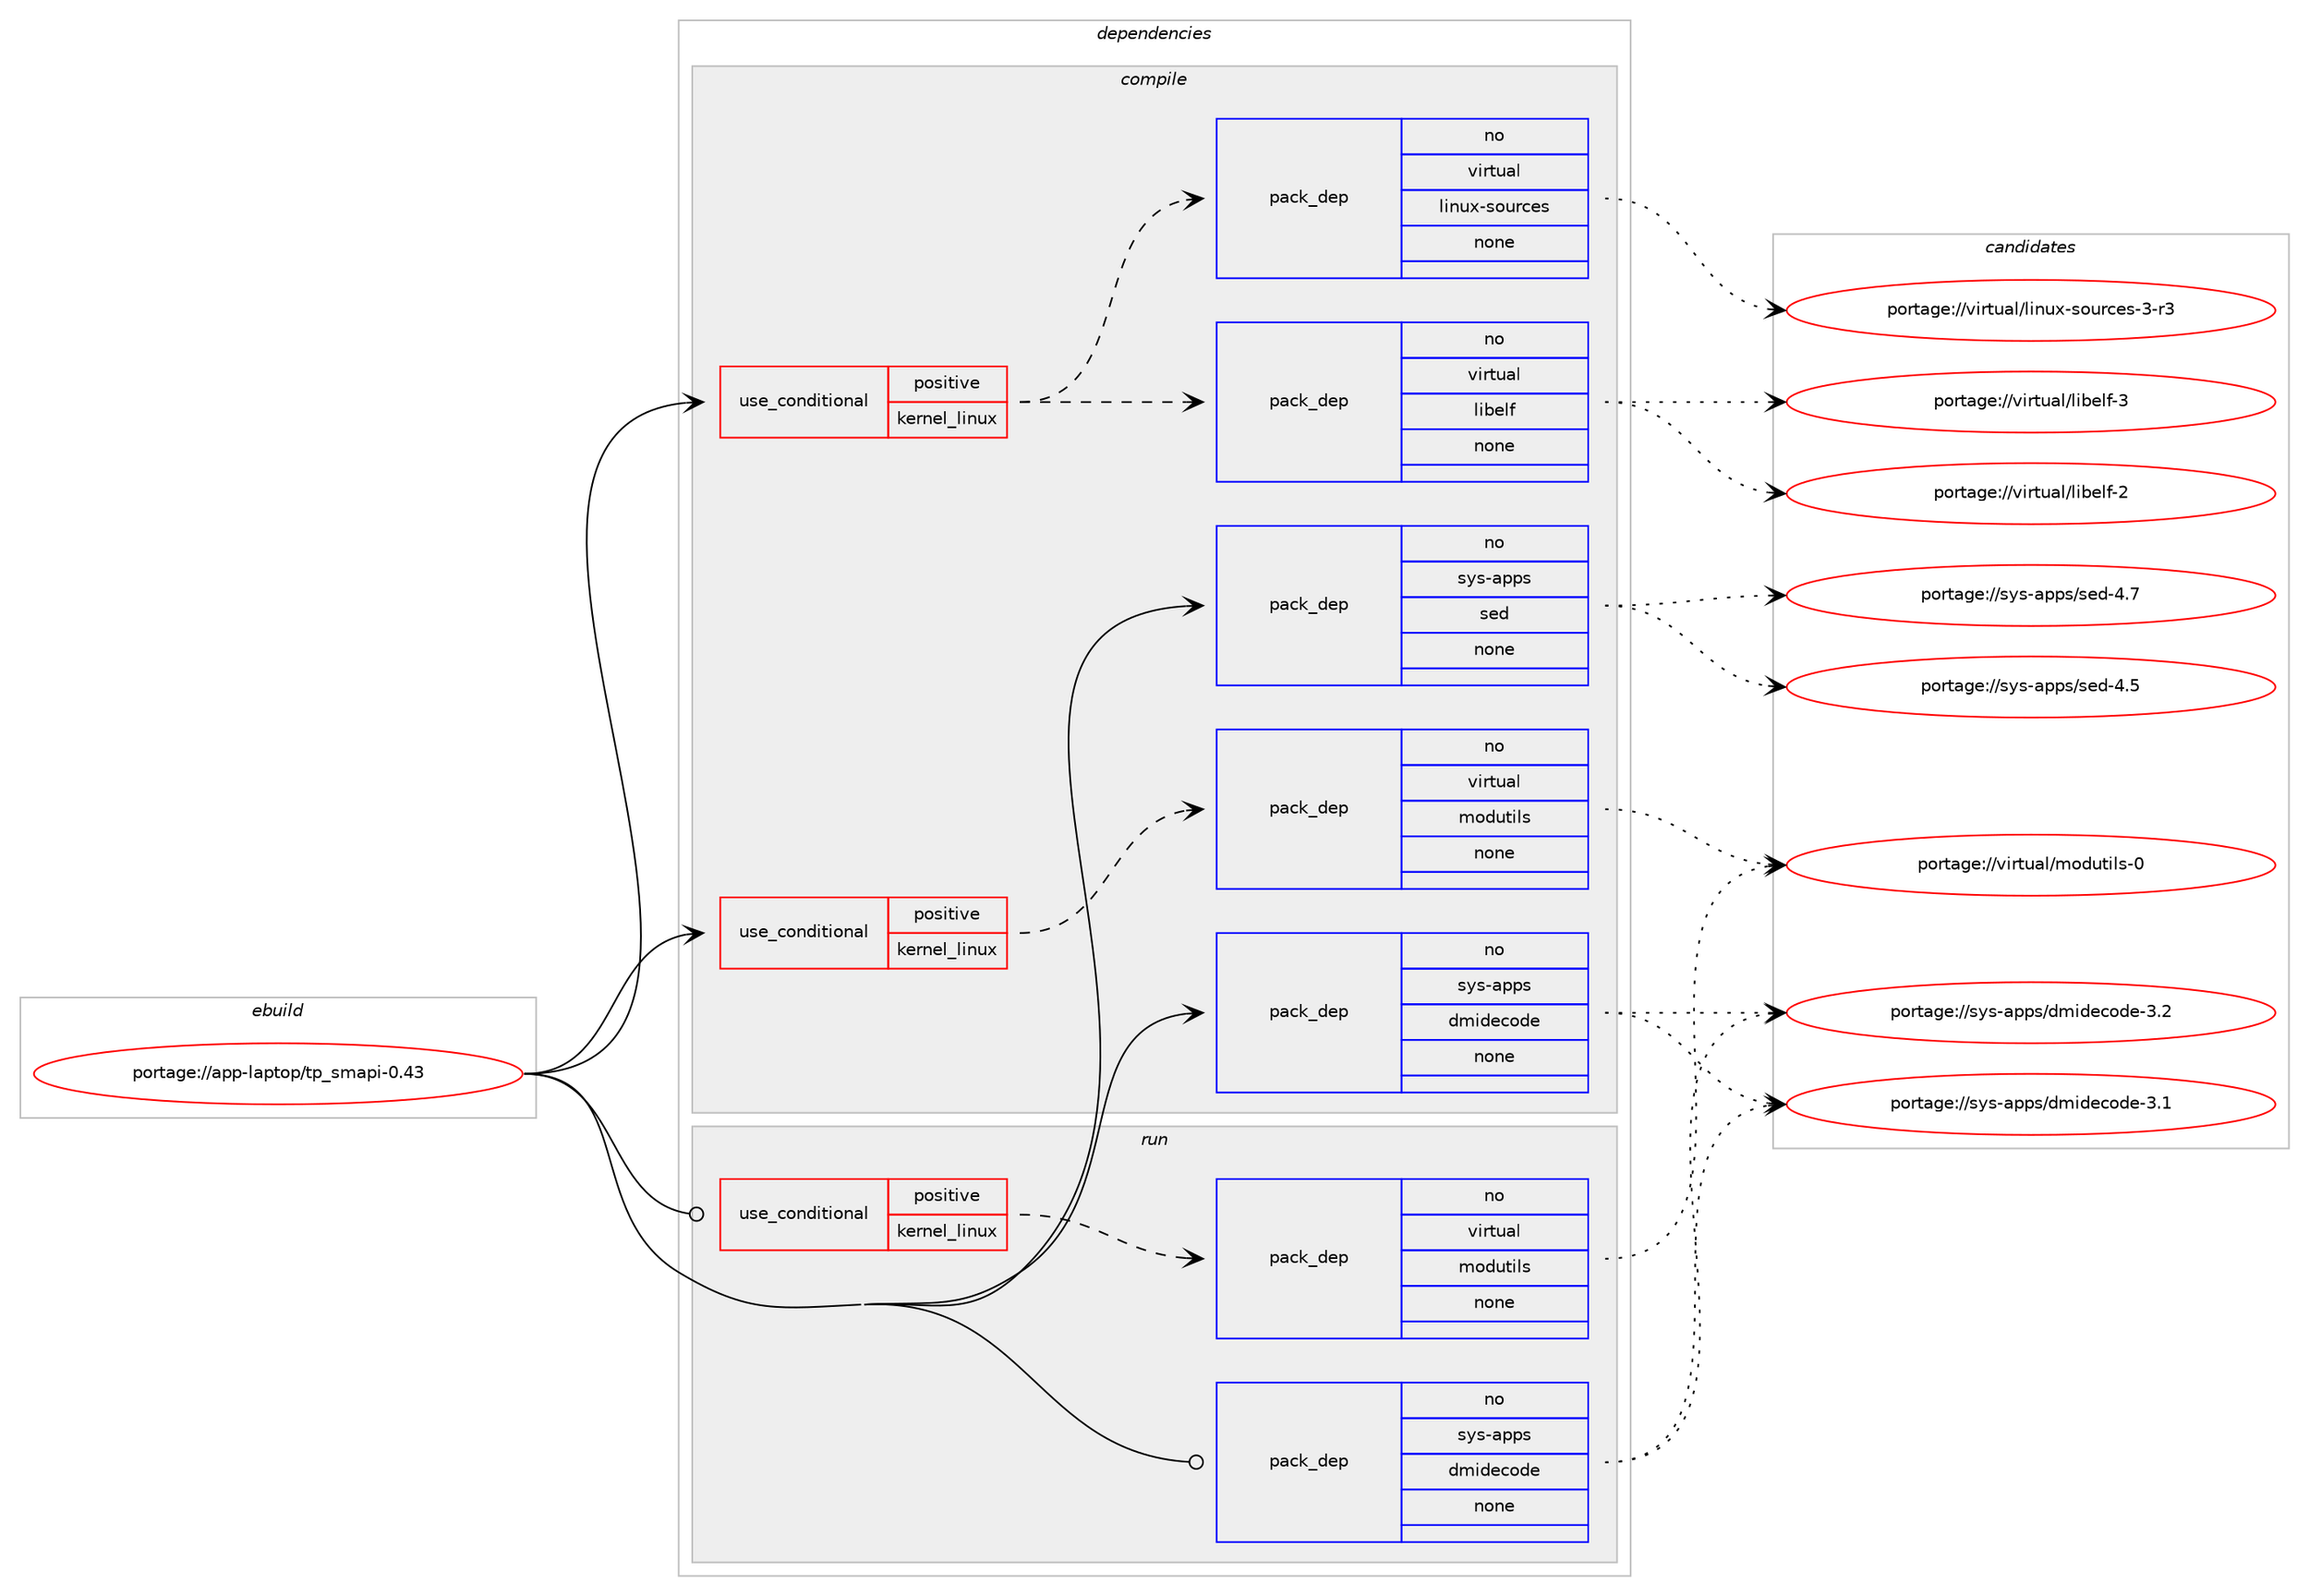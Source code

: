 digraph prolog {

# *************
# Graph options
# *************

newrank=true;
concentrate=true;
compound=true;
graph [rankdir=LR,fontname=Helvetica,fontsize=10,ranksep=1.5];#, ranksep=2.5, nodesep=0.2];
edge  [arrowhead=vee];
node  [fontname=Helvetica,fontsize=10];

# **********
# The ebuild
# **********

subgraph cluster_leftcol {
color=gray;
rank=same;
label=<<i>ebuild</i>>;
id [label="portage://app-laptop/tp_smapi-0.43", color=red, width=4, href="../app-laptop/tp_smapi-0.43.svg"];
}

# ****************
# The dependencies
# ****************

subgraph cluster_midcol {
color=gray;
label=<<i>dependencies</i>>;
subgraph cluster_compile {
fillcolor="#eeeeee";
style=filled;
label=<<i>compile</i>>;
subgraph cond144371 {
dependency616157 [label=<<TABLE BORDER="0" CELLBORDER="1" CELLSPACING="0" CELLPADDING="4"><TR><TD ROWSPAN="3" CELLPADDING="10">use_conditional</TD></TR><TR><TD>positive</TD></TR><TR><TD>kernel_linux</TD></TR></TABLE>>, shape=none, color=red];
subgraph pack463553 {
dependency616158 [label=<<TABLE BORDER="0" CELLBORDER="1" CELLSPACING="0" CELLPADDING="4" WIDTH="220"><TR><TD ROWSPAN="6" CELLPADDING="30">pack_dep</TD></TR><TR><TD WIDTH="110">no</TD></TR><TR><TD>virtual</TD></TR><TR><TD>linux-sources</TD></TR><TR><TD>none</TD></TR><TR><TD></TD></TR></TABLE>>, shape=none, color=blue];
}
dependency616157:e -> dependency616158:w [weight=20,style="dashed",arrowhead="vee"];
subgraph pack463554 {
dependency616159 [label=<<TABLE BORDER="0" CELLBORDER="1" CELLSPACING="0" CELLPADDING="4" WIDTH="220"><TR><TD ROWSPAN="6" CELLPADDING="30">pack_dep</TD></TR><TR><TD WIDTH="110">no</TD></TR><TR><TD>virtual</TD></TR><TR><TD>libelf</TD></TR><TR><TD>none</TD></TR><TR><TD></TD></TR></TABLE>>, shape=none, color=blue];
}
dependency616157:e -> dependency616159:w [weight=20,style="dashed",arrowhead="vee"];
}
id:e -> dependency616157:w [weight=20,style="solid",arrowhead="vee"];
subgraph cond144372 {
dependency616160 [label=<<TABLE BORDER="0" CELLBORDER="1" CELLSPACING="0" CELLPADDING="4"><TR><TD ROWSPAN="3" CELLPADDING="10">use_conditional</TD></TR><TR><TD>positive</TD></TR><TR><TD>kernel_linux</TD></TR></TABLE>>, shape=none, color=red];
subgraph pack463555 {
dependency616161 [label=<<TABLE BORDER="0" CELLBORDER="1" CELLSPACING="0" CELLPADDING="4" WIDTH="220"><TR><TD ROWSPAN="6" CELLPADDING="30">pack_dep</TD></TR><TR><TD WIDTH="110">no</TD></TR><TR><TD>virtual</TD></TR><TR><TD>modutils</TD></TR><TR><TD>none</TD></TR><TR><TD></TD></TR></TABLE>>, shape=none, color=blue];
}
dependency616160:e -> dependency616161:w [weight=20,style="dashed",arrowhead="vee"];
}
id:e -> dependency616160:w [weight=20,style="solid",arrowhead="vee"];
subgraph pack463556 {
dependency616162 [label=<<TABLE BORDER="0" CELLBORDER="1" CELLSPACING="0" CELLPADDING="4" WIDTH="220"><TR><TD ROWSPAN="6" CELLPADDING="30">pack_dep</TD></TR><TR><TD WIDTH="110">no</TD></TR><TR><TD>sys-apps</TD></TR><TR><TD>dmidecode</TD></TR><TR><TD>none</TD></TR><TR><TD></TD></TR></TABLE>>, shape=none, color=blue];
}
id:e -> dependency616162:w [weight=20,style="solid",arrowhead="vee"];
subgraph pack463557 {
dependency616163 [label=<<TABLE BORDER="0" CELLBORDER="1" CELLSPACING="0" CELLPADDING="4" WIDTH="220"><TR><TD ROWSPAN="6" CELLPADDING="30">pack_dep</TD></TR><TR><TD WIDTH="110">no</TD></TR><TR><TD>sys-apps</TD></TR><TR><TD>sed</TD></TR><TR><TD>none</TD></TR><TR><TD></TD></TR></TABLE>>, shape=none, color=blue];
}
id:e -> dependency616163:w [weight=20,style="solid",arrowhead="vee"];
}
subgraph cluster_compileandrun {
fillcolor="#eeeeee";
style=filled;
label=<<i>compile and run</i>>;
}
subgraph cluster_run {
fillcolor="#eeeeee";
style=filled;
label=<<i>run</i>>;
subgraph cond144373 {
dependency616164 [label=<<TABLE BORDER="0" CELLBORDER="1" CELLSPACING="0" CELLPADDING="4"><TR><TD ROWSPAN="3" CELLPADDING="10">use_conditional</TD></TR><TR><TD>positive</TD></TR><TR><TD>kernel_linux</TD></TR></TABLE>>, shape=none, color=red];
subgraph pack463558 {
dependency616165 [label=<<TABLE BORDER="0" CELLBORDER="1" CELLSPACING="0" CELLPADDING="4" WIDTH="220"><TR><TD ROWSPAN="6" CELLPADDING="30">pack_dep</TD></TR><TR><TD WIDTH="110">no</TD></TR><TR><TD>virtual</TD></TR><TR><TD>modutils</TD></TR><TR><TD>none</TD></TR><TR><TD></TD></TR></TABLE>>, shape=none, color=blue];
}
dependency616164:e -> dependency616165:w [weight=20,style="dashed",arrowhead="vee"];
}
id:e -> dependency616164:w [weight=20,style="solid",arrowhead="odot"];
subgraph pack463559 {
dependency616166 [label=<<TABLE BORDER="0" CELLBORDER="1" CELLSPACING="0" CELLPADDING="4" WIDTH="220"><TR><TD ROWSPAN="6" CELLPADDING="30">pack_dep</TD></TR><TR><TD WIDTH="110">no</TD></TR><TR><TD>sys-apps</TD></TR><TR><TD>dmidecode</TD></TR><TR><TD>none</TD></TR><TR><TD></TD></TR></TABLE>>, shape=none, color=blue];
}
id:e -> dependency616166:w [weight=20,style="solid",arrowhead="odot"];
}
}

# **************
# The candidates
# **************

subgraph cluster_choices {
rank=same;
color=gray;
label=<<i>candidates</i>>;

subgraph choice463553 {
color=black;
nodesep=1;
choice1181051141161179710847108105110117120451151111171149910111545514511451 [label="portage://virtual/linux-sources-3-r3", color=red, width=4,href="../virtual/linux-sources-3-r3.svg"];
dependency616158:e -> choice1181051141161179710847108105110117120451151111171149910111545514511451:w [style=dotted,weight="100"];
}
subgraph choice463554 {
color=black;
nodesep=1;
choice1181051141161179710847108105981011081024551 [label="portage://virtual/libelf-3", color=red, width=4,href="../virtual/libelf-3.svg"];
choice1181051141161179710847108105981011081024550 [label="portage://virtual/libelf-2", color=red, width=4,href="../virtual/libelf-2.svg"];
dependency616159:e -> choice1181051141161179710847108105981011081024551:w [style=dotted,weight="100"];
dependency616159:e -> choice1181051141161179710847108105981011081024550:w [style=dotted,weight="100"];
}
subgraph choice463555 {
color=black;
nodesep=1;
choice11810511411611797108471091111001171161051081154548 [label="portage://virtual/modutils-0", color=red, width=4,href="../virtual/modutils-0.svg"];
dependency616161:e -> choice11810511411611797108471091111001171161051081154548:w [style=dotted,weight="100"];
}
subgraph choice463556 {
color=black;
nodesep=1;
choice1151211154597112112115471001091051001019911110010145514650 [label="portage://sys-apps/dmidecode-3.2", color=red, width=4,href="../sys-apps/dmidecode-3.2.svg"];
choice1151211154597112112115471001091051001019911110010145514649 [label="portage://sys-apps/dmidecode-3.1", color=red, width=4,href="../sys-apps/dmidecode-3.1.svg"];
dependency616162:e -> choice1151211154597112112115471001091051001019911110010145514650:w [style=dotted,weight="100"];
dependency616162:e -> choice1151211154597112112115471001091051001019911110010145514649:w [style=dotted,weight="100"];
}
subgraph choice463557 {
color=black;
nodesep=1;
choice11512111545971121121154711510110045524655 [label="portage://sys-apps/sed-4.7", color=red, width=4,href="../sys-apps/sed-4.7.svg"];
choice11512111545971121121154711510110045524653 [label="portage://sys-apps/sed-4.5", color=red, width=4,href="../sys-apps/sed-4.5.svg"];
dependency616163:e -> choice11512111545971121121154711510110045524655:w [style=dotted,weight="100"];
dependency616163:e -> choice11512111545971121121154711510110045524653:w [style=dotted,weight="100"];
}
subgraph choice463558 {
color=black;
nodesep=1;
choice11810511411611797108471091111001171161051081154548 [label="portage://virtual/modutils-0", color=red, width=4,href="../virtual/modutils-0.svg"];
dependency616165:e -> choice11810511411611797108471091111001171161051081154548:w [style=dotted,weight="100"];
}
subgraph choice463559 {
color=black;
nodesep=1;
choice1151211154597112112115471001091051001019911110010145514650 [label="portage://sys-apps/dmidecode-3.2", color=red, width=4,href="../sys-apps/dmidecode-3.2.svg"];
choice1151211154597112112115471001091051001019911110010145514649 [label="portage://sys-apps/dmidecode-3.1", color=red, width=4,href="../sys-apps/dmidecode-3.1.svg"];
dependency616166:e -> choice1151211154597112112115471001091051001019911110010145514650:w [style=dotted,weight="100"];
dependency616166:e -> choice1151211154597112112115471001091051001019911110010145514649:w [style=dotted,weight="100"];
}
}

}
